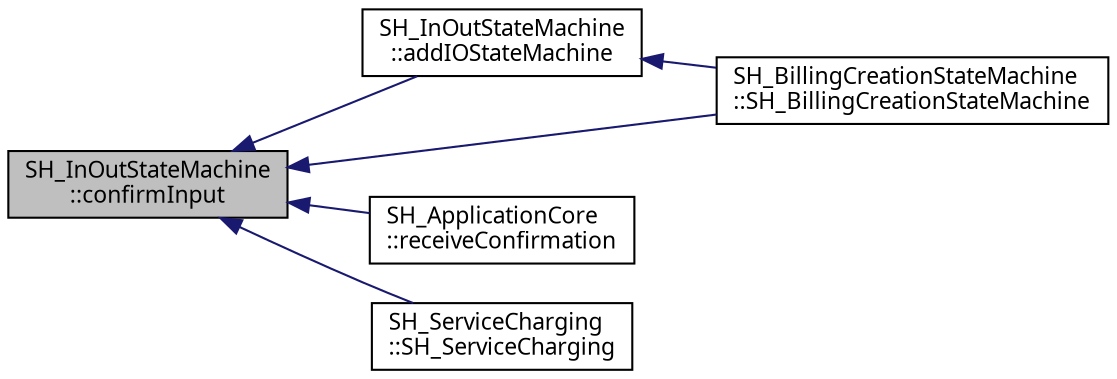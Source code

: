 digraph "SH_InOutStateMachine::confirmInput"
{
 // INTERACTIVE_SVG=YES
  bgcolor="transparent";
  edge [fontname="Verdana",fontsize="11",labelfontname="Verdana",labelfontsize="11"];
  node [fontname="Verdana",fontsize="11",shape=record];
  rankdir="LR";
  Node1 [label="SH_InOutStateMachine\l::confirmInput",height=0.2,width=0.4,color="black", fillcolor="grey75", style="filled" fontcolor="black"];
  Node1 -> Node2 [dir="back",color="midnightblue",fontsize="11",style="solid"];
  Node2 [label="SH_InOutStateMachine\l::addIOStateMachine",height=0.2,width=0.4,color="black",URL="$classSH__InOutStateMachine.html#a56954869252c7f1980abf37df9919b5e"];
  Node2 -> Node3 [dir="back",color="midnightblue",fontsize="11",style="solid"];
  Node3 [label="SH_BillingCreationStateMachine\l::SH_BillingCreationStateMachine",height=0.2,width=0.4,color="black",URL="$classSH__BillingCreationStateMachine.html#ad62b77fa4aeafe200056ff3974562f83",tooltip="SH_BillingCreationStateMachine. "];
  Node1 -> Node4 [dir="back",color="midnightblue",fontsize="11",style="solid"];
  Node4 [label="SH_ApplicationCore\l::receiveConfirmation",height=0.2,width=0.4,color="black",URL="$classSH__ApplicationCore.html#a942eacab69b9fe54442591c07773c908"];
  Node1 -> Node3 [dir="back",color="midnightblue",fontsize="11",style="solid"];
  Node1 -> Node5 [dir="back",color="midnightblue",fontsize="11",style="solid"];
  Node5 [label="SH_ServiceCharging\l::SH_ServiceCharging",height=0.2,width=0.4,color="black",URL="$classSH__ServiceCharging.html#afa5273d046049b1c2b020a6a19a8290b",tooltip="SH_ServiceCharging. "];
}
